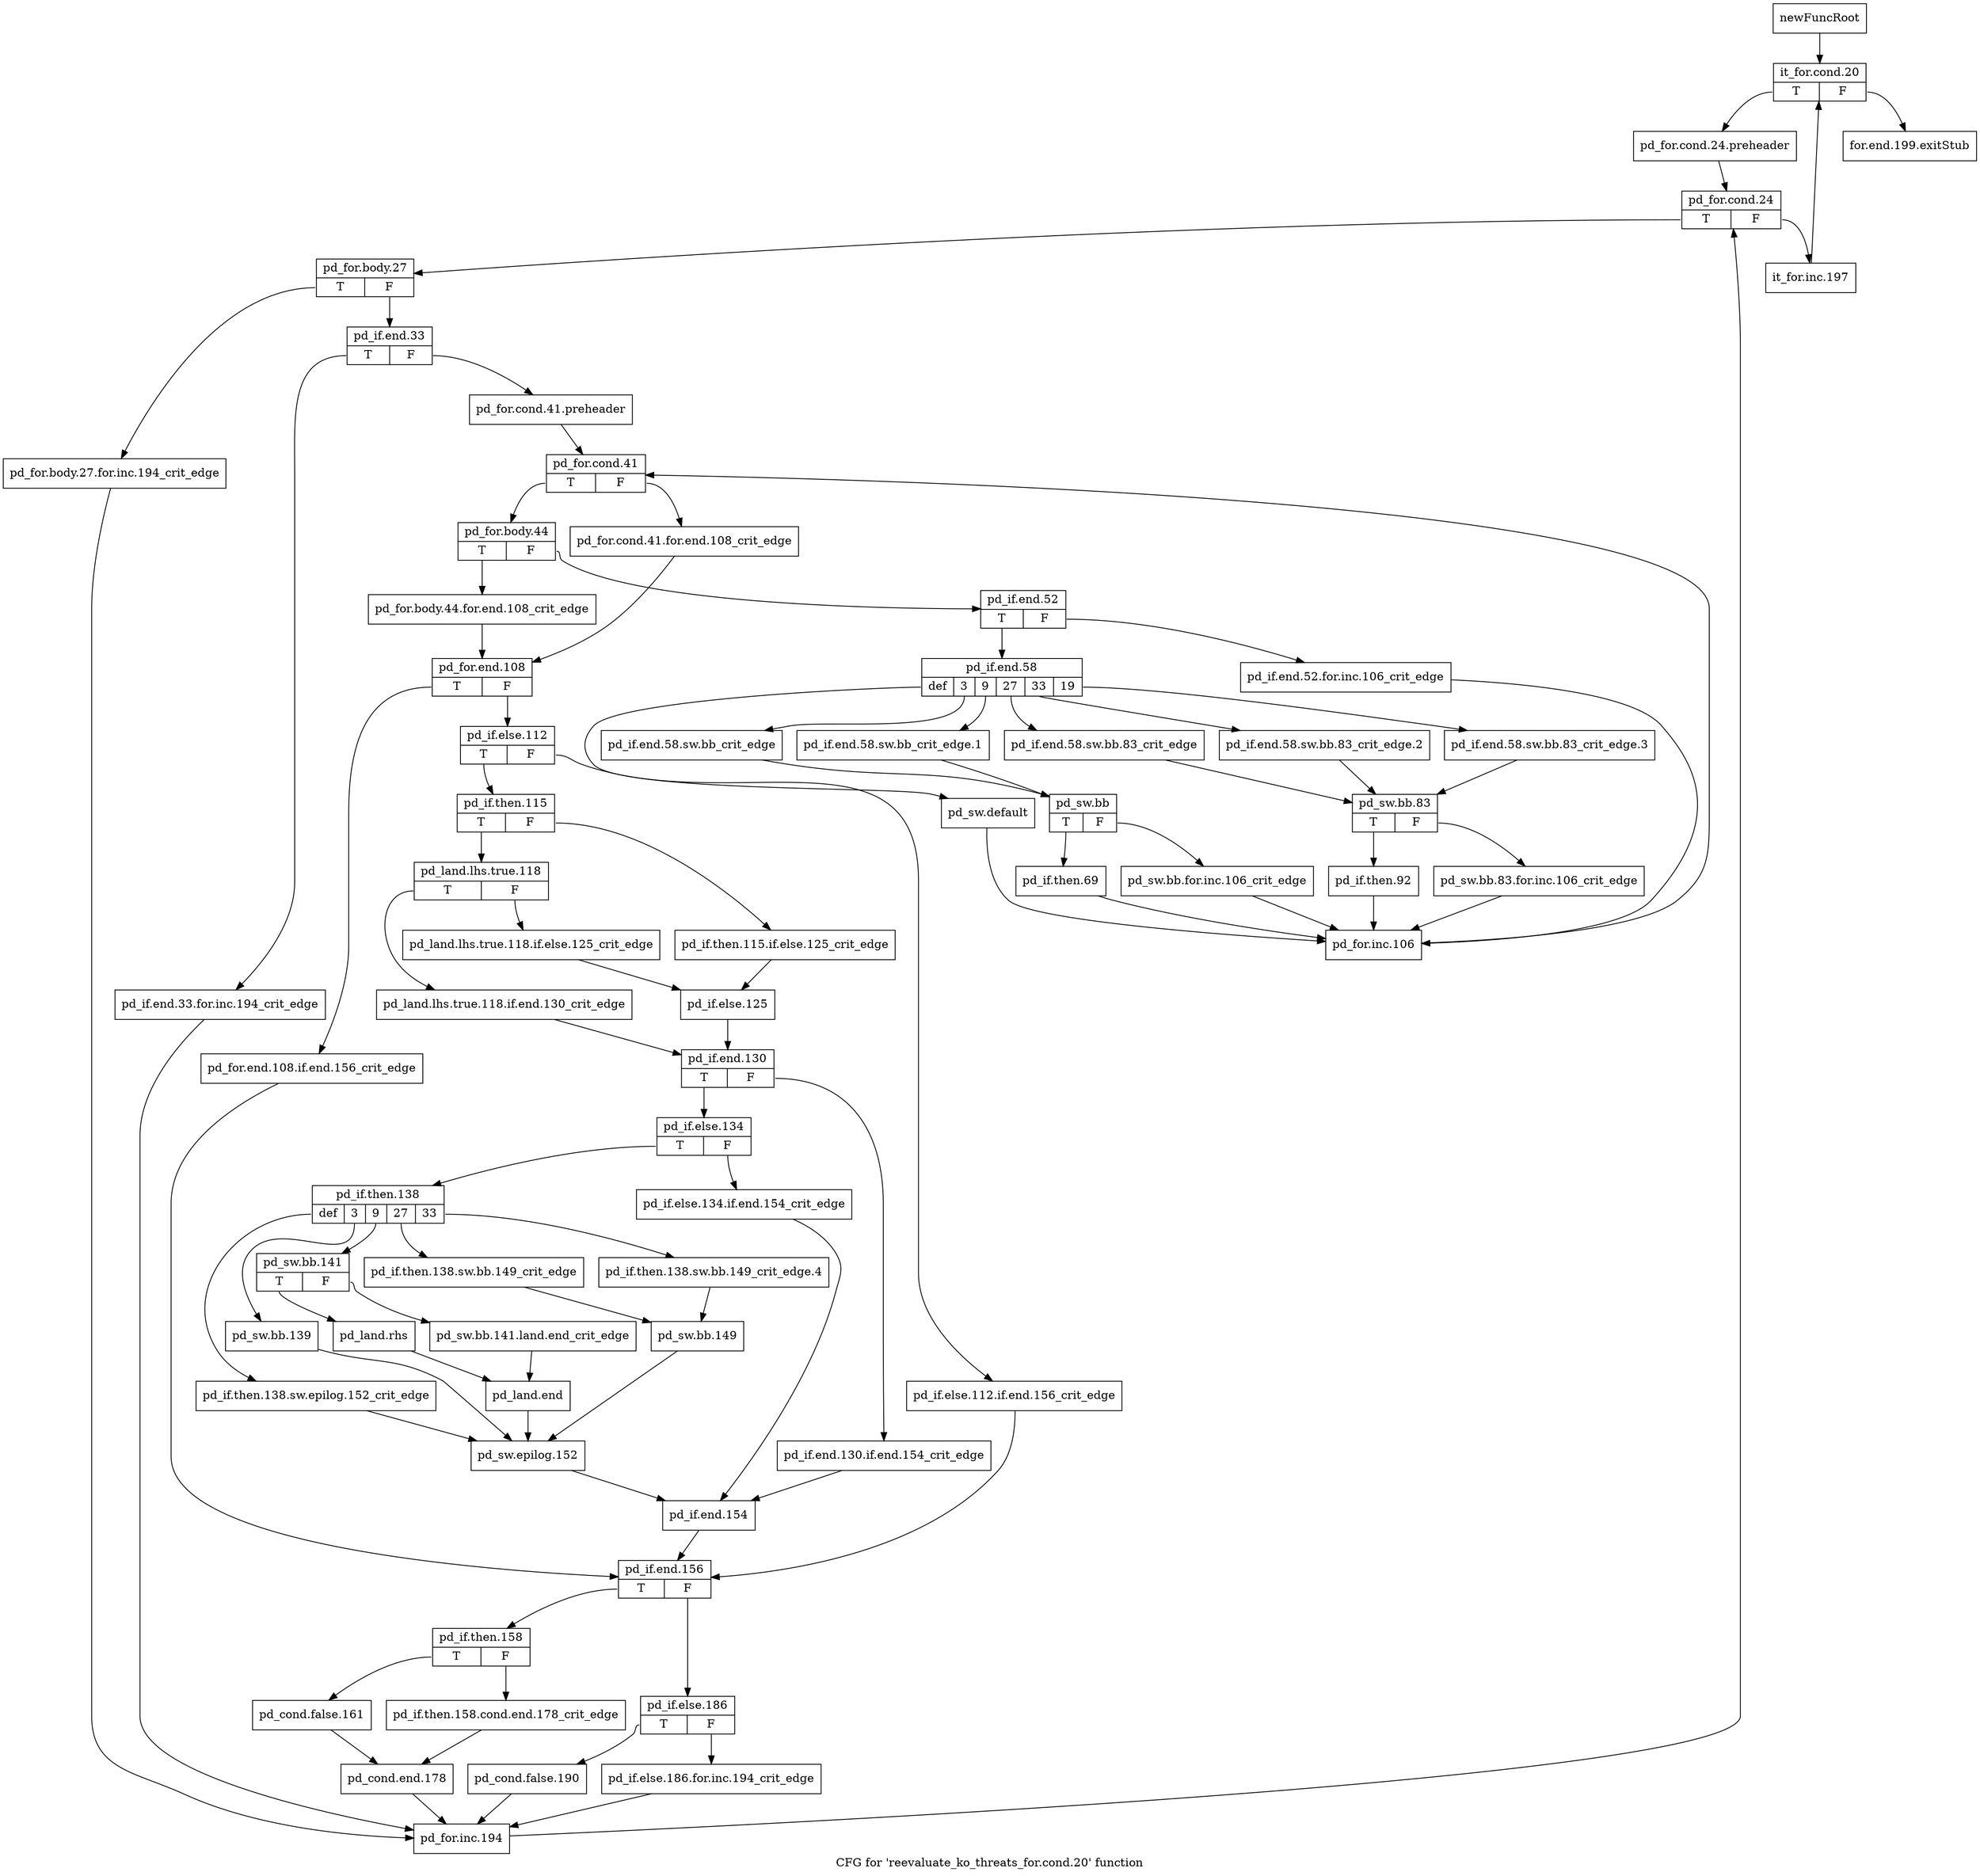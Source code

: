 digraph "CFG for 'reevaluate_ko_threats_for.cond.20' function" {
	label="CFG for 'reevaluate_ko_threats_for.cond.20' function";

	Node0x4601ef0 [shape=record,label="{newFuncRoot}"];
	Node0x4601ef0 -> Node0x4601f90;
	Node0x4601f40 [shape=record,label="{for.end.199.exitStub}"];
	Node0x4601f90 [shape=record,label="{it_for.cond.20|{<s0>T|<s1>F}}"];
	Node0x4601f90:s0 -> Node0x4601fe0;
	Node0x4601f90:s1 -> Node0x4601f40;
	Node0x4601fe0 [shape=record,label="{pd_for.cond.24.preheader}"];
	Node0x4601fe0 -> Node0x4602030;
	Node0x4602030 [shape=record,label="{pd_for.cond.24|{<s0>T|<s1>F}}"];
	Node0x4602030:s0 -> Node0x46020d0;
	Node0x4602030:s1 -> Node0x4602080;
	Node0x4602080 [shape=record,label="{it_for.inc.197}"];
	Node0x4602080 -> Node0x4601f90;
	Node0x46020d0 [shape=record,label="{pd_for.body.27|{<s0>T|<s1>F}}"];
	Node0x46020d0:s0 -> Node0x46032f0;
	Node0x46020d0:s1 -> Node0x4602120;
	Node0x4602120 [shape=record,label="{pd_if.end.33|{<s0>T|<s1>F}}"];
	Node0x4602120:s0 -> Node0x46032a0;
	Node0x4602120:s1 -> Node0x4602170;
	Node0x4602170 [shape=record,label="{pd_for.cond.41.preheader}"];
	Node0x4602170 -> Node0x46021c0;
	Node0x46021c0 [shape=record,label="{pd_for.cond.41|{<s0>T|<s1>F}}"];
	Node0x46021c0:s0 -> Node0x4602260;
	Node0x46021c0:s1 -> Node0x4602210;
	Node0x4602210 [shape=record,label="{pd_for.cond.41.for.end.108_crit_edge}"];
	Node0x4602210 -> Node0x4602800;
	Node0x4602260 [shape=record,label="{pd_for.body.44|{<s0>T|<s1>F}}"];
	Node0x4602260:s0 -> Node0x46027b0;
	Node0x4602260:s1 -> Node0x46022b0;
	Node0x46022b0 [shape=record,label="{pd_if.end.52|{<s0>T|<s1>F}}"];
	Node0x46022b0:s0 -> Node0x4602350;
	Node0x46022b0:s1 -> Node0x4602300;
	Node0x4602300 [shape=record,label="{pd_if.end.52.for.inc.106_crit_edge}"];
	Node0x4602300 -> Node0x4602760;
	Node0x4602350 [shape=record,label="{pd_if.end.58|{<s0>def|<s1>3|<s2>9|<s3>27|<s4>33|<s5>19}}"];
	Node0x4602350:s0 -> Node0x4602710;
	Node0x4602350:s1 -> Node0x46025d0;
	Node0x4602350:s2 -> Node0x4602580;
	Node0x4602350:s3 -> Node0x4602440;
	Node0x4602350:s4 -> Node0x46023f0;
	Node0x4602350:s5 -> Node0x46023a0;
	Node0x46023a0 [shape=record,label="{pd_if.end.58.sw.bb.83_crit_edge.3}"];
	Node0x46023a0 -> Node0x4602490;
	Node0x46023f0 [shape=record,label="{pd_if.end.58.sw.bb.83_crit_edge.2}"];
	Node0x46023f0 -> Node0x4602490;
	Node0x4602440 [shape=record,label="{pd_if.end.58.sw.bb.83_crit_edge}"];
	Node0x4602440 -> Node0x4602490;
	Node0x4602490 [shape=record,label="{pd_sw.bb.83|{<s0>T|<s1>F}}"];
	Node0x4602490:s0 -> Node0x4602530;
	Node0x4602490:s1 -> Node0x46024e0;
	Node0x46024e0 [shape=record,label="{pd_sw.bb.83.for.inc.106_crit_edge}"];
	Node0x46024e0 -> Node0x4602760;
	Node0x4602530 [shape=record,label="{pd_if.then.92}"];
	Node0x4602530 -> Node0x4602760;
	Node0x4602580 [shape=record,label="{pd_if.end.58.sw.bb_crit_edge.1}"];
	Node0x4602580 -> Node0x4602620;
	Node0x46025d0 [shape=record,label="{pd_if.end.58.sw.bb_crit_edge}"];
	Node0x46025d0 -> Node0x4602620;
	Node0x4602620 [shape=record,label="{pd_sw.bb|{<s0>T|<s1>F}}"];
	Node0x4602620:s0 -> Node0x46026c0;
	Node0x4602620:s1 -> Node0x4602670;
	Node0x4602670 [shape=record,label="{pd_sw.bb.for.inc.106_crit_edge}"];
	Node0x4602670 -> Node0x4602760;
	Node0x46026c0 [shape=record,label="{pd_if.then.69}"];
	Node0x46026c0 -> Node0x4602760;
	Node0x4602710 [shape=record,label="{pd_sw.default}"];
	Node0x4602710 -> Node0x4602760;
	Node0x4602760 [shape=record,label="{pd_for.inc.106}"];
	Node0x4602760 -> Node0x46021c0;
	Node0x46027b0 [shape=record,label="{pd_for.body.44.for.end.108_crit_edge}"];
	Node0x46027b0 -> Node0x4602800;
	Node0x4602800 [shape=record,label="{pd_for.end.108|{<s0>T|<s1>F}}"];
	Node0x4602800:s0 -> Node0x4602fd0;
	Node0x4602800:s1 -> Node0x4602850;
	Node0x4602850 [shape=record,label="{pd_if.else.112|{<s0>T|<s1>F}}"];
	Node0x4602850:s0 -> Node0x46028f0;
	Node0x4602850:s1 -> Node0x46028a0;
	Node0x46028a0 [shape=record,label="{pd_if.else.112.if.end.156_crit_edge}"];
	Node0x46028a0 -> Node0x4603020;
	Node0x46028f0 [shape=record,label="{pd_if.then.115|{<s0>T|<s1>F}}"];
	Node0x46028f0:s0 -> Node0x4602990;
	Node0x46028f0:s1 -> Node0x4602940;
	Node0x4602940 [shape=record,label="{pd_if.then.115.if.else.125_crit_edge}"];
	Node0x4602940 -> Node0x4602a30;
	Node0x4602990 [shape=record,label="{pd_land.lhs.true.118|{<s0>T|<s1>F}}"];
	Node0x4602990:s0 -> Node0x4602a80;
	Node0x4602990:s1 -> Node0x46029e0;
	Node0x46029e0 [shape=record,label="{pd_land.lhs.true.118.if.else.125_crit_edge}"];
	Node0x46029e0 -> Node0x4602a30;
	Node0x4602a30 [shape=record,label="{pd_if.else.125}"];
	Node0x4602a30 -> Node0x4602ad0;
	Node0x4602a80 [shape=record,label="{pd_land.lhs.true.118.if.end.130_crit_edge}"];
	Node0x4602a80 -> Node0x4602ad0;
	Node0x4602ad0 [shape=record,label="{pd_if.end.130|{<s0>T|<s1>F}}"];
	Node0x4602ad0:s0 -> Node0x4602b70;
	Node0x4602ad0:s1 -> Node0x4602b20;
	Node0x4602b20 [shape=record,label="{pd_if.end.130.if.end.154_crit_edge}"];
	Node0x4602b20 -> Node0x4602f80;
	Node0x4602b70 [shape=record,label="{pd_if.else.134|{<s0>T|<s1>F}}"];
	Node0x4602b70:s0 -> Node0x4602c10;
	Node0x4602b70:s1 -> Node0x4602bc0;
	Node0x4602bc0 [shape=record,label="{pd_if.else.134.if.end.154_crit_edge}"];
	Node0x4602bc0 -> Node0x4602f80;
	Node0x4602c10 [shape=record,label="{pd_if.then.138|{<s0>def|<s1>3|<s2>9|<s3>27|<s4>33}}"];
	Node0x4602c10:s0 -> Node0x4602ee0;
	Node0x4602c10:s1 -> Node0x4602e90;
	Node0x4602c10:s2 -> Node0x4602d50;
	Node0x4602c10:s3 -> Node0x4602cb0;
	Node0x4602c10:s4 -> Node0x4602c60;
	Node0x4602c60 [shape=record,label="{pd_if.then.138.sw.bb.149_crit_edge.4}"];
	Node0x4602c60 -> Node0x4602d00;
	Node0x4602cb0 [shape=record,label="{pd_if.then.138.sw.bb.149_crit_edge}"];
	Node0x4602cb0 -> Node0x4602d00;
	Node0x4602d00 [shape=record,label="{pd_sw.bb.149}"];
	Node0x4602d00 -> Node0x4602f30;
	Node0x4602d50 [shape=record,label="{pd_sw.bb.141|{<s0>T|<s1>F}}"];
	Node0x4602d50:s0 -> Node0x4602df0;
	Node0x4602d50:s1 -> Node0x4602da0;
	Node0x4602da0 [shape=record,label="{pd_sw.bb.141.land.end_crit_edge}"];
	Node0x4602da0 -> Node0x4602e40;
	Node0x4602df0 [shape=record,label="{pd_land.rhs}"];
	Node0x4602df0 -> Node0x4602e40;
	Node0x4602e40 [shape=record,label="{pd_land.end}"];
	Node0x4602e40 -> Node0x4602f30;
	Node0x4602e90 [shape=record,label="{pd_sw.bb.139}"];
	Node0x4602e90 -> Node0x4602f30;
	Node0x4602ee0 [shape=record,label="{pd_if.then.138.sw.epilog.152_crit_edge}"];
	Node0x4602ee0 -> Node0x4602f30;
	Node0x4602f30 [shape=record,label="{pd_sw.epilog.152}"];
	Node0x4602f30 -> Node0x4602f80;
	Node0x4602f80 [shape=record,label="{pd_if.end.154}"];
	Node0x4602f80 -> Node0x4603020;
	Node0x4602fd0 [shape=record,label="{pd_for.end.108.if.end.156_crit_edge}"];
	Node0x4602fd0 -> Node0x4603020;
	Node0x4603020 [shape=record,label="{pd_if.end.156|{<s0>T|<s1>F}}"];
	Node0x4603020:s0 -> Node0x4603160;
	Node0x4603020:s1 -> Node0x4603070;
	Node0x4603070 [shape=record,label="{pd_if.else.186|{<s0>T|<s1>F}}"];
	Node0x4603070:s0 -> Node0x4603110;
	Node0x4603070:s1 -> Node0x46030c0;
	Node0x46030c0 [shape=record,label="{pd_if.else.186.for.inc.194_crit_edge}"];
	Node0x46030c0 -> Node0x4603340;
	Node0x4603110 [shape=record,label="{pd_cond.false.190}"];
	Node0x4603110 -> Node0x4603340;
	Node0x4603160 [shape=record,label="{pd_if.then.158|{<s0>T|<s1>F}}"];
	Node0x4603160:s0 -> Node0x4603200;
	Node0x4603160:s1 -> Node0x46031b0;
	Node0x46031b0 [shape=record,label="{pd_if.then.158.cond.end.178_crit_edge}"];
	Node0x46031b0 -> Node0x4603250;
	Node0x4603200 [shape=record,label="{pd_cond.false.161}"];
	Node0x4603200 -> Node0x4603250;
	Node0x4603250 [shape=record,label="{pd_cond.end.178}"];
	Node0x4603250 -> Node0x4603340;
	Node0x46032a0 [shape=record,label="{pd_if.end.33.for.inc.194_crit_edge}"];
	Node0x46032a0 -> Node0x4603340;
	Node0x46032f0 [shape=record,label="{pd_for.body.27.for.inc.194_crit_edge}"];
	Node0x46032f0 -> Node0x4603340;
	Node0x4603340 [shape=record,label="{pd_for.inc.194}"];
	Node0x4603340 -> Node0x4602030;
}
